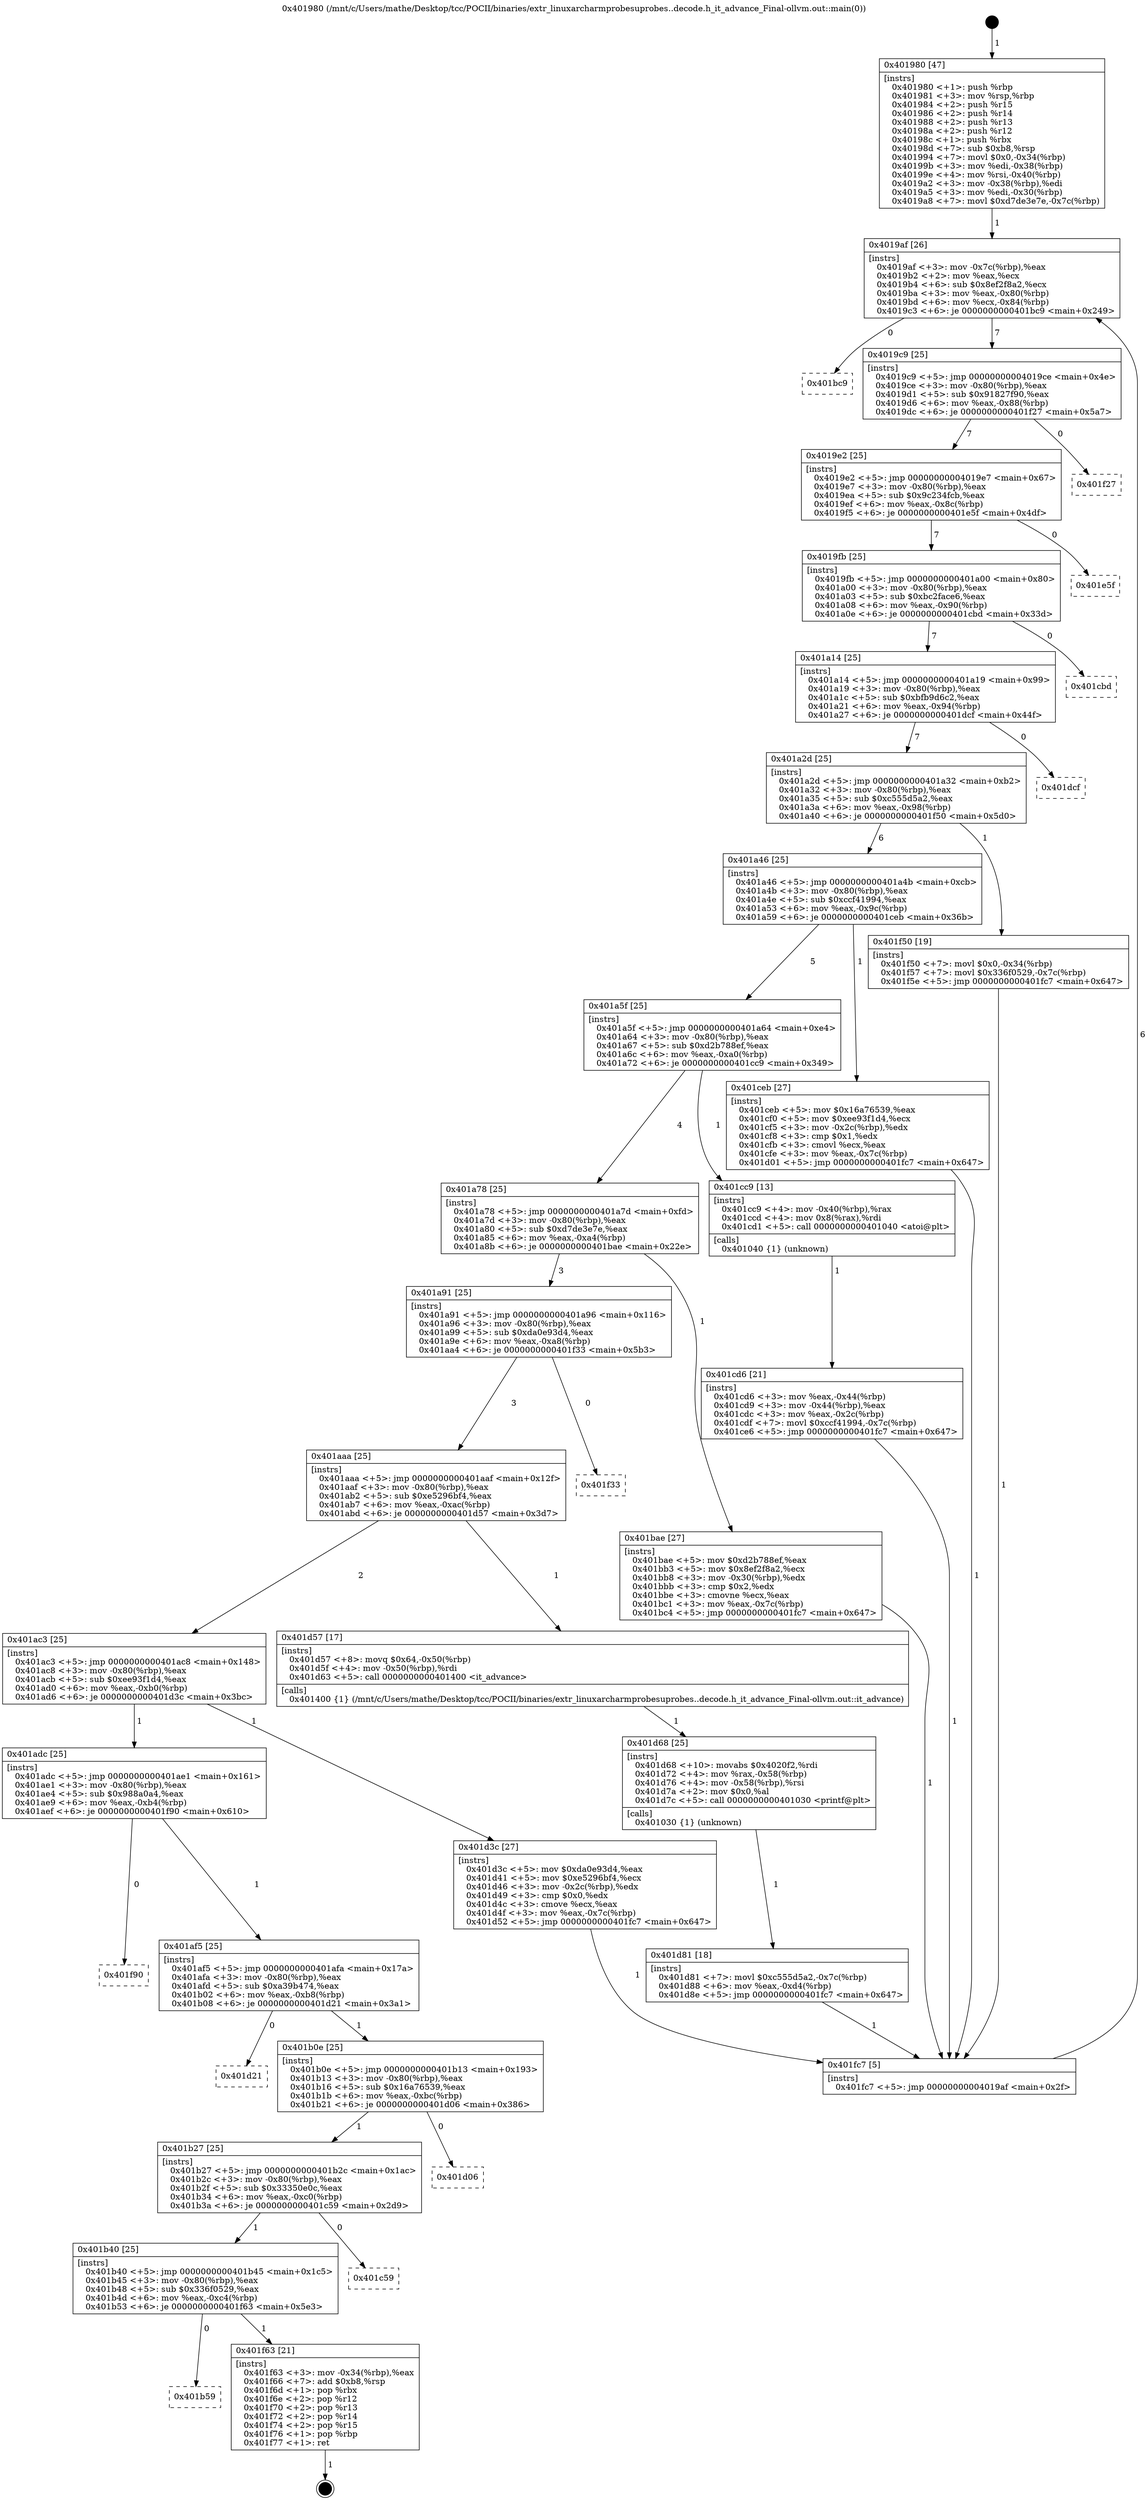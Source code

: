 digraph "0x401980" {
  label = "0x401980 (/mnt/c/Users/mathe/Desktop/tcc/POCII/binaries/extr_linuxarcharmprobesuprobes..decode.h_it_advance_Final-ollvm.out::main(0))"
  labelloc = "t"
  node[shape=record]

  Entry [label="",width=0.3,height=0.3,shape=circle,fillcolor=black,style=filled]
  "0x4019af" [label="{
     0x4019af [26]\l
     | [instrs]\l
     &nbsp;&nbsp;0x4019af \<+3\>: mov -0x7c(%rbp),%eax\l
     &nbsp;&nbsp;0x4019b2 \<+2\>: mov %eax,%ecx\l
     &nbsp;&nbsp;0x4019b4 \<+6\>: sub $0x8ef2f8a2,%ecx\l
     &nbsp;&nbsp;0x4019ba \<+3\>: mov %eax,-0x80(%rbp)\l
     &nbsp;&nbsp;0x4019bd \<+6\>: mov %ecx,-0x84(%rbp)\l
     &nbsp;&nbsp;0x4019c3 \<+6\>: je 0000000000401bc9 \<main+0x249\>\l
  }"]
  "0x401bc9" [label="{
     0x401bc9\l
  }", style=dashed]
  "0x4019c9" [label="{
     0x4019c9 [25]\l
     | [instrs]\l
     &nbsp;&nbsp;0x4019c9 \<+5\>: jmp 00000000004019ce \<main+0x4e\>\l
     &nbsp;&nbsp;0x4019ce \<+3\>: mov -0x80(%rbp),%eax\l
     &nbsp;&nbsp;0x4019d1 \<+5\>: sub $0x91827f90,%eax\l
     &nbsp;&nbsp;0x4019d6 \<+6\>: mov %eax,-0x88(%rbp)\l
     &nbsp;&nbsp;0x4019dc \<+6\>: je 0000000000401f27 \<main+0x5a7\>\l
  }"]
  Exit [label="",width=0.3,height=0.3,shape=circle,fillcolor=black,style=filled,peripheries=2]
  "0x401f27" [label="{
     0x401f27\l
  }", style=dashed]
  "0x4019e2" [label="{
     0x4019e2 [25]\l
     | [instrs]\l
     &nbsp;&nbsp;0x4019e2 \<+5\>: jmp 00000000004019e7 \<main+0x67\>\l
     &nbsp;&nbsp;0x4019e7 \<+3\>: mov -0x80(%rbp),%eax\l
     &nbsp;&nbsp;0x4019ea \<+5\>: sub $0x9c234fcb,%eax\l
     &nbsp;&nbsp;0x4019ef \<+6\>: mov %eax,-0x8c(%rbp)\l
     &nbsp;&nbsp;0x4019f5 \<+6\>: je 0000000000401e5f \<main+0x4df\>\l
  }"]
  "0x401b59" [label="{
     0x401b59\l
  }", style=dashed]
  "0x401e5f" [label="{
     0x401e5f\l
  }", style=dashed]
  "0x4019fb" [label="{
     0x4019fb [25]\l
     | [instrs]\l
     &nbsp;&nbsp;0x4019fb \<+5\>: jmp 0000000000401a00 \<main+0x80\>\l
     &nbsp;&nbsp;0x401a00 \<+3\>: mov -0x80(%rbp),%eax\l
     &nbsp;&nbsp;0x401a03 \<+5\>: sub $0xbc2face6,%eax\l
     &nbsp;&nbsp;0x401a08 \<+6\>: mov %eax,-0x90(%rbp)\l
     &nbsp;&nbsp;0x401a0e \<+6\>: je 0000000000401cbd \<main+0x33d\>\l
  }"]
  "0x401f63" [label="{
     0x401f63 [21]\l
     | [instrs]\l
     &nbsp;&nbsp;0x401f63 \<+3\>: mov -0x34(%rbp),%eax\l
     &nbsp;&nbsp;0x401f66 \<+7\>: add $0xb8,%rsp\l
     &nbsp;&nbsp;0x401f6d \<+1\>: pop %rbx\l
     &nbsp;&nbsp;0x401f6e \<+2\>: pop %r12\l
     &nbsp;&nbsp;0x401f70 \<+2\>: pop %r13\l
     &nbsp;&nbsp;0x401f72 \<+2\>: pop %r14\l
     &nbsp;&nbsp;0x401f74 \<+2\>: pop %r15\l
     &nbsp;&nbsp;0x401f76 \<+1\>: pop %rbp\l
     &nbsp;&nbsp;0x401f77 \<+1\>: ret\l
  }"]
  "0x401cbd" [label="{
     0x401cbd\l
  }", style=dashed]
  "0x401a14" [label="{
     0x401a14 [25]\l
     | [instrs]\l
     &nbsp;&nbsp;0x401a14 \<+5\>: jmp 0000000000401a19 \<main+0x99\>\l
     &nbsp;&nbsp;0x401a19 \<+3\>: mov -0x80(%rbp),%eax\l
     &nbsp;&nbsp;0x401a1c \<+5\>: sub $0xbfb9d6c2,%eax\l
     &nbsp;&nbsp;0x401a21 \<+6\>: mov %eax,-0x94(%rbp)\l
     &nbsp;&nbsp;0x401a27 \<+6\>: je 0000000000401dcf \<main+0x44f\>\l
  }"]
  "0x401b40" [label="{
     0x401b40 [25]\l
     | [instrs]\l
     &nbsp;&nbsp;0x401b40 \<+5\>: jmp 0000000000401b45 \<main+0x1c5\>\l
     &nbsp;&nbsp;0x401b45 \<+3\>: mov -0x80(%rbp),%eax\l
     &nbsp;&nbsp;0x401b48 \<+5\>: sub $0x336f0529,%eax\l
     &nbsp;&nbsp;0x401b4d \<+6\>: mov %eax,-0xc4(%rbp)\l
     &nbsp;&nbsp;0x401b53 \<+6\>: je 0000000000401f63 \<main+0x5e3\>\l
  }"]
  "0x401dcf" [label="{
     0x401dcf\l
  }", style=dashed]
  "0x401a2d" [label="{
     0x401a2d [25]\l
     | [instrs]\l
     &nbsp;&nbsp;0x401a2d \<+5\>: jmp 0000000000401a32 \<main+0xb2\>\l
     &nbsp;&nbsp;0x401a32 \<+3\>: mov -0x80(%rbp),%eax\l
     &nbsp;&nbsp;0x401a35 \<+5\>: sub $0xc555d5a2,%eax\l
     &nbsp;&nbsp;0x401a3a \<+6\>: mov %eax,-0x98(%rbp)\l
     &nbsp;&nbsp;0x401a40 \<+6\>: je 0000000000401f50 \<main+0x5d0\>\l
  }"]
  "0x401c59" [label="{
     0x401c59\l
  }", style=dashed]
  "0x401f50" [label="{
     0x401f50 [19]\l
     | [instrs]\l
     &nbsp;&nbsp;0x401f50 \<+7\>: movl $0x0,-0x34(%rbp)\l
     &nbsp;&nbsp;0x401f57 \<+7\>: movl $0x336f0529,-0x7c(%rbp)\l
     &nbsp;&nbsp;0x401f5e \<+5\>: jmp 0000000000401fc7 \<main+0x647\>\l
  }"]
  "0x401a46" [label="{
     0x401a46 [25]\l
     | [instrs]\l
     &nbsp;&nbsp;0x401a46 \<+5\>: jmp 0000000000401a4b \<main+0xcb\>\l
     &nbsp;&nbsp;0x401a4b \<+3\>: mov -0x80(%rbp),%eax\l
     &nbsp;&nbsp;0x401a4e \<+5\>: sub $0xccf41994,%eax\l
     &nbsp;&nbsp;0x401a53 \<+6\>: mov %eax,-0x9c(%rbp)\l
     &nbsp;&nbsp;0x401a59 \<+6\>: je 0000000000401ceb \<main+0x36b\>\l
  }"]
  "0x401b27" [label="{
     0x401b27 [25]\l
     | [instrs]\l
     &nbsp;&nbsp;0x401b27 \<+5\>: jmp 0000000000401b2c \<main+0x1ac\>\l
     &nbsp;&nbsp;0x401b2c \<+3\>: mov -0x80(%rbp),%eax\l
     &nbsp;&nbsp;0x401b2f \<+5\>: sub $0x33350e0c,%eax\l
     &nbsp;&nbsp;0x401b34 \<+6\>: mov %eax,-0xc0(%rbp)\l
     &nbsp;&nbsp;0x401b3a \<+6\>: je 0000000000401c59 \<main+0x2d9\>\l
  }"]
  "0x401ceb" [label="{
     0x401ceb [27]\l
     | [instrs]\l
     &nbsp;&nbsp;0x401ceb \<+5\>: mov $0x16a76539,%eax\l
     &nbsp;&nbsp;0x401cf0 \<+5\>: mov $0xee93f1d4,%ecx\l
     &nbsp;&nbsp;0x401cf5 \<+3\>: mov -0x2c(%rbp),%edx\l
     &nbsp;&nbsp;0x401cf8 \<+3\>: cmp $0x1,%edx\l
     &nbsp;&nbsp;0x401cfb \<+3\>: cmovl %ecx,%eax\l
     &nbsp;&nbsp;0x401cfe \<+3\>: mov %eax,-0x7c(%rbp)\l
     &nbsp;&nbsp;0x401d01 \<+5\>: jmp 0000000000401fc7 \<main+0x647\>\l
  }"]
  "0x401a5f" [label="{
     0x401a5f [25]\l
     | [instrs]\l
     &nbsp;&nbsp;0x401a5f \<+5\>: jmp 0000000000401a64 \<main+0xe4\>\l
     &nbsp;&nbsp;0x401a64 \<+3\>: mov -0x80(%rbp),%eax\l
     &nbsp;&nbsp;0x401a67 \<+5\>: sub $0xd2b788ef,%eax\l
     &nbsp;&nbsp;0x401a6c \<+6\>: mov %eax,-0xa0(%rbp)\l
     &nbsp;&nbsp;0x401a72 \<+6\>: je 0000000000401cc9 \<main+0x349\>\l
  }"]
  "0x401d06" [label="{
     0x401d06\l
  }", style=dashed]
  "0x401cc9" [label="{
     0x401cc9 [13]\l
     | [instrs]\l
     &nbsp;&nbsp;0x401cc9 \<+4\>: mov -0x40(%rbp),%rax\l
     &nbsp;&nbsp;0x401ccd \<+4\>: mov 0x8(%rax),%rdi\l
     &nbsp;&nbsp;0x401cd1 \<+5\>: call 0000000000401040 \<atoi@plt\>\l
     | [calls]\l
     &nbsp;&nbsp;0x401040 \{1\} (unknown)\l
  }"]
  "0x401a78" [label="{
     0x401a78 [25]\l
     | [instrs]\l
     &nbsp;&nbsp;0x401a78 \<+5\>: jmp 0000000000401a7d \<main+0xfd\>\l
     &nbsp;&nbsp;0x401a7d \<+3\>: mov -0x80(%rbp),%eax\l
     &nbsp;&nbsp;0x401a80 \<+5\>: sub $0xd7de3e7e,%eax\l
     &nbsp;&nbsp;0x401a85 \<+6\>: mov %eax,-0xa4(%rbp)\l
     &nbsp;&nbsp;0x401a8b \<+6\>: je 0000000000401bae \<main+0x22e\>\l
  }"]
  "0x401b0e" [label="{
     0x401b0e [25]\l
     | [instrs]\l
     &nbsp;&nbsp;0x401b0e \<+5\>: jmp 0000000000401b13 \<main+0x193\>\l
     &nbsp;&nbsp;0x401b13 \<+3\>: mov -0x80(%rbp),%eax\l
     &nbsp;&nbsp;0x401b16 \<+5\>: sub $0x16a76539,%eax\l
     &nbsp;&nbsp;0x401b1b \<+6\>: mov %eax,-0xbc(%rbp)\l
     &nbsp;&nbsp;0x401b21 \<+6\>: je 0000000000401d06 \<main+0x386\>\l
  }"]
  "0x401bae" [label="{
     0x401bae [27]\l
     | [instrs]\l
     &nbsp;&nbsp;0x401bae \<+5\>: mov $0xd2b788ef,%eax\l
     &nbsp;&nbsp;0x401bb3 \<+5\>: mov $0x8ef2f8a2,%ecx\l
     &nbsp;&nbsp;0x401bb8 \<+3\>: mov -0x30(%rbp),%edx\l
     &nbsp;&nbsp;0x401bbb \<+3\>: cmp $0x2,%edx\l
     &nbsp;&nbsp;0x401bbe \<+3\>: cmovne %ecx,%eax\l
     &nbsp;&nbsp;0x401bc1 \<+3\>: mov %eax,-0x7c(%rbp)\l
     &nbsp;&nbsp;0x401bc4 \<+5\>: jmp 0000000000401fc7 \<main+0x647\>\l
  }"]
  "0x401a91" [label="{
     0x401a91 [25]\l
     | [instrs]\l
     &nbsp;&nbsp;0x401a91 \<+5\>: jmp 0000000000401a96 \<main+0x116\>\l
     &nbsp;&nbsp;0x401a96 \<+3\>: mov -0x80(%rbp),%eax\l
     &nbsp;&nbsp;0x401a99 \<+5\>: sub $0xda0e93d4,%eax\l
     &nbsp;&nbsp;0x401a9e \<+6\>: mov %eax,-0xa8(%rbp)\l
     &nbsp;&nbsp;0x401aa4 \<+6\>: je 0000000000401f33 \<main+0x5b3\>\l
  }"]
  "0x401fc7" [label="{
     0x401fc7 [5]\l
     | [instrs]\l
     &nbsp;&nbsp;0x401fc7 \<+5\>: jmp 00000000004019af \<main+0x2f\>\l
  }"]
  "0x401980" [label="{
     0x401980 [47]\l
     | [instrs]\l
     &nbsp;&nbsp;0x401980 \<+1\>: push %rbp\l
     &nbsp;&nbsp;0x401981 \<+3\>: mov %rsp,%rbp\l
     &nbsp;&nbsp;0x401984 \<+2\>: push %r15\l
     &nbsp;&nbsp;0x401986 \<+2\>: push %r14\l
     &nbsp;&nbsp;0x401988 \<+2\>: push %r13\l
     &nbsp;&nbsp;0x40198a \<+2\>: push %r12\l
     &nbsp;&nbsp;0x40198c \<+1\>: push %rbx\l
     &nbsp;&nbsp;0x40198d \<+7\>: sub $0xb8,%rsp\l
     &nbsp;&nbsp;0x401994 \<+7\>: movl $0x0,-0x34(%rbp)\l
     &nbsp;&nbsp;0x40199b \<+3\>: mov %edi,-0x38(%rbp)\l
     &nbsp;&nbsp;0x40199e \<+4\>: mov %rsi,-0x40(%rbp)\l
     &nbsp;&nbsp;0x4019a2 \<+3\>: mov -0x38(%rbp),%edi\l
     &nbsp;&nbsp;0x4019a5 \<+3\>: mov %edi,-0x30(%rbp)\l
     &nbsp;&nbsp;0x4019a8 \<+7\>: movl $0xd7de3e7e,-0x7c(%rbp)\l
  }"]
  "0x401cd6" [label="{
     0x401cd6 [21]\l
     | [instrs]\l
     &nbsp;&nbsp;0x401cd6 \<+3\>: mov %eax,-0x44(%rbp)\l
     &nbsp;&nbsp;0x401cd9 \<+3\>: mov -0x44(%rbp),%eax\l
     &nbsp;&nbsp;0x401cdc \<+3\>: mov %eax,-0x2c(%rbp)\l
     &nbsp;&nbsp;0x401cdf \<+7\>: movl $0xccf41994,-0x7c(%rbp)\l
     &nbsp;&nbsp;0x401ce6 \<+5\>: jmp 0000000000401fc7 \<main+0x647\>\l
  }"]
  "0x401d21" [label="{
     0x401d21\l
  }", style=dashed]
  "0x401f33" [label="{
     0x401f33\l
  }", style=dashed]
  "0x401aaa" [label="{
     0x401aaa [25]\l
     | [instrs]\l
     &nbsp;&nbsp;0x401aaa \<+5\>: jmp 0000000000401aaf \<main+0x12f\>\l
     &nbsp;&nbsp;0x401aaf \<+3\>: mov -0x80(%rbp),%eax\l
     &nbsp;&nbsp;0x401ab2 \<+5\>: sub $0xe5296bf4,%eax\l
     &nbsp;&nbsp;0x401ab7 \<+6\>: mov %eax,-0xac(%rbp)\l
     &nbsp;&nbsp;0x401abd \<+6\>: je 0000000000401d57 \<main+0x3d7\>\l
  }"]
  "0x401af5" [label="{
     0x401af5 [25]\l
     | [instrs]\l
     &nbsp;&nbsp;0x401af5 \<+5\>: jmp 0000000000401afa \<main+0x17a\>\l
     &nbsp;&nbsp;0x401afa \<+3\>: mov -0x80(%rbp),%eax\l
     &nbsp;&nbsp;0x401afd \<+5\>: sub $0xa39b474,%eax\l
     &nbsp;&nbsp;0x401b02 \<+6\>: mov %eax,-0xb8(%rbp)\l
     &nbsp;&nbsp;0x401b08 \<+6\>: je 0000000000401d21 \<main+0x3a1\>\l
  }"]
  "0x401d57" [label="{
     0x401d57 [17]\l
     | [instrs]\l
     &nbsp;&nbsp;0x401d57 \<+8\>: movq $0x64,-0x50(%rbp)\l
     &nbsp;&nbsp;0x401d5f \<+4\>: mov -0x50(%rbp),%rdi\l
     &nbsp;&nbsp;0x401d63 \<+5\>: call 0000000000401400 \<it_advance\>\l
     | [calls]\l
     &nbsp;&nbsp;0x401400 \{1\} (/mnt/c/Users/mathe/Desktop/tcc/POCII/binaries/extr_linuxarcharmprobesuprobes..decode.h_it_advance_Final-ollvm.out::it_advance)\l
  }"]
  "0x401ac3" [label="{
     0x401ac3 [25]\l
     | [instrs]\l
     &nbsp;&nbsp;0x401ac3 \<+5\>: jmp 0000000000401ac8 \<main+0x148\>\l
     &nbsp;&nbsp;0x401ac8 \<+3\>: mov -0x80(%rbp),%eax\l
     &nbsp;&nbsp;0x401acb \<+5\>: sub $0xee93f1d4,%eax\l
     &nbsp;&nbsp;0x401ad0 \<+6\>: mov %eax,-0xb0(%rbp)\l
     &nbsp;&nbsp;0x401ad6 \<+6\>: je 0000000000401d3c \<main+0x3bc\>\l
  }"]
  "0x401f90" [label="{
     0x401f90\l
  }", style=dashed]
  "0x401d3c" [label="{
     0x401d3c [27]\l
     | [instrs]\l
     &nbsp;&nbsp;0x401d3c \<+5\>: mov $0xda0e93d4,%eax\l
     &nbsp;&nbsp;0x401d41 \<+5\>: mov $0xe5296bf4,%ecx\l
     &nbsp;&nbsp;0x401d46 \<+3\>: mov -0x2c(%rbp),%edx\l
     &nbsp;&nbsp;0x401d49 \<+3\>: cmp $0x0,%edx\l
     &nbsp;&nbsp;0x401d4c \<+3\>: cmove %ecx,%eax\l
     &nbsp;&nbsp;0x401d4f \<+3\>: mov %eax,-0x7c(%rbp)\l
     &nbsp;&nbsp;0x401d52 \<+5\>: jmp 0000000000401fc7 \<main+0x647\>\l
  }"]
  "0x401adc" [label="{
     0x401adc [25]\l
     | [instrs]\l
     &nbsp;&nbsp;0x401adc \<+5\>: jmp 0000000000401ae1 \<main+0x161\>\l
     &nbsp;&nbsp;0x401ae1 \<+3\>: mov -0x80(%rbp),%eax\l
     &nbsp;&nbsp;0x401ae4 \<+5\>: sub $0x988a0a4,%eax\l
     &nbsp;&nbsp;0x401ae9 \<+6\>: mov %eax,-0xb4(%rbp)\l
     &nbsp;&nbsp;0x401aef \<+6\>: je 0000000000401f90 \<main+0x610\>\l
  }"]
  "0x401d68" [label="{
     0x401d68 [25]\l
     | [instrs]\l
     &nbsp;&nbsp;0x401d68 \<+10\>: movabs $0x4020f2,%rdi\l
     &nbsp;&nbsp;0x401d72 \<+4\>: mov %rax,-0x58(%rbp)\l
     &nbsp;&nbsp;0x401d76 \<+4\>: mov -0x58(%rbp),%rsi\l
     &nbsp;&nbsp;0x401d7a \<+2\>: mov $0x0,%al\l
     &nbsp;&nbsp;0x401d7c \<+5\>: call 0000000000401030 \<printf@plt\>\l
     | [calls]\l
     &nbsp;&nbsp;0x401030 \{1\} (unknown)\l
  }"]
  "0x401d81" [label="{
     0x401d81 [18]\l
     | [instrs]\l
     &nbsp;&nbsp;0x401d81 \<+7\>: movl $0xc555d5a2,-0x7c(%rbp)\l
     &nbsp;&nbsp;0x401d88 \<+6\>: mov %eax,-0xd4(%rbp)\l
     &nbsp;&nbsp;0x401d8e \<+5\>: jmp 0000000000401fc7 \<main+0x647\>\l
  }"]
  Entry -> "0x401980" [label=" 1"]
  "0x4019af" -> "0x401bc9" [label=" 0"]
  "0x4019af" -> "0x4019c9" [label=" 7"]
  "0x401f63" -> Exit [label=" 1"]
  "0x4019c9" -> "0x401f27" [label=" 0"]
  "0x4019c9" -> "0x4019e2" [label=" 7"]
  "0x401b40" -> "0x401b59" [label=" 0"]
  "0x4019e2" -> "0x401e5f" [label=" 0"]
  "0x4019e2" -> "0x4019fb" [label=" 7"]
  "0x401b40" -> "0x401f63" [label=" 1"]
  "0x4019fb" -> "0x401cbd" [label=" 0"]
  "0x4019fb" -> "0x401a14" [label=" 7"]
  "0x401b27" -> "0x401b40" [label=" 1"]
  "0x401a14" -> "0x401dcf" [label=" 0"]
  "0x401a14" -> "0x401a2d" [label=" 7"]
  "0x401b27" -> "0x401c59" [label=" 0"]
  "0x401a2d" -> "0x401f50" [label=" 1"]
  "0x401a2d" -> "0x401a46" [label=" 6"]
  "0x401b0e" -> "0x401b27" [label=" 1"]
  "0x401a46" -> "0x401ceb" [label=" 1"]
  "0x401a46" -> "0x401a5f" [label=" 5"]
  "0x401b0e" -> "0x401d06" [label=" 0"]
  "0x401a5f" -> "0x401cc9" [label=" 1"]
  "0x401a5f" -> "0x401a78" [label=" 4"]
  "0x401af5" -> "0x401b0e" [label=" 1"]
  "0x401a78" -> "0x401bae" [label=" 1"]
  "0x401a78" -> "0x401a91" [label=" 3"]
  "0x401bae" -> "0x401fc7" [label=" 1"]
  "0x401980" -> "0x4019af" [label=" 1"]
  "0x401fc7" -> "0x4019af" [label=" 6"]
  "0x401cc9" -> "0x401cd6" [label=" 1"]
  "0x401cd6" -> "0x401fc7" [label=" 1"]
  "0x401ceb" -> "0x401fc7" [label=" 1"]
  "0x401af5" -> "0x401d21" [label=" 0"]
  "0x401a91" -> "0x401f33" [label=" 0"]
  "0x401a91" -> "0x401aaa" [label=" 3"]
  "0x401adc" -> "0x401af5" [label=" 1"]
  "0x401aaa" -> "0x401d57" [label=" 1"]
  "0x401aaa" -> "0x401ac3" [label=" 2"]
  "0x401adc" -> "0x401f90" [label=" 0"]
  "0x401ac3" -> "0x401d3c" [label=" 1"]
  "0x401ac3" -> "0x401adc" [label=" 1"]
  "0x401d3c" -> "0x401fc7" [label=" 1"]
  "0x401d57" -> "0x401d68" [label=" 1"]
  "0x401d68" -> "0x401d81" [label=" 1"]
  "0x401d81" -> "0x401fc7" [label=" 1"]
  "0x401f50" -> "0x401fc7" [label=" 1"]
}

